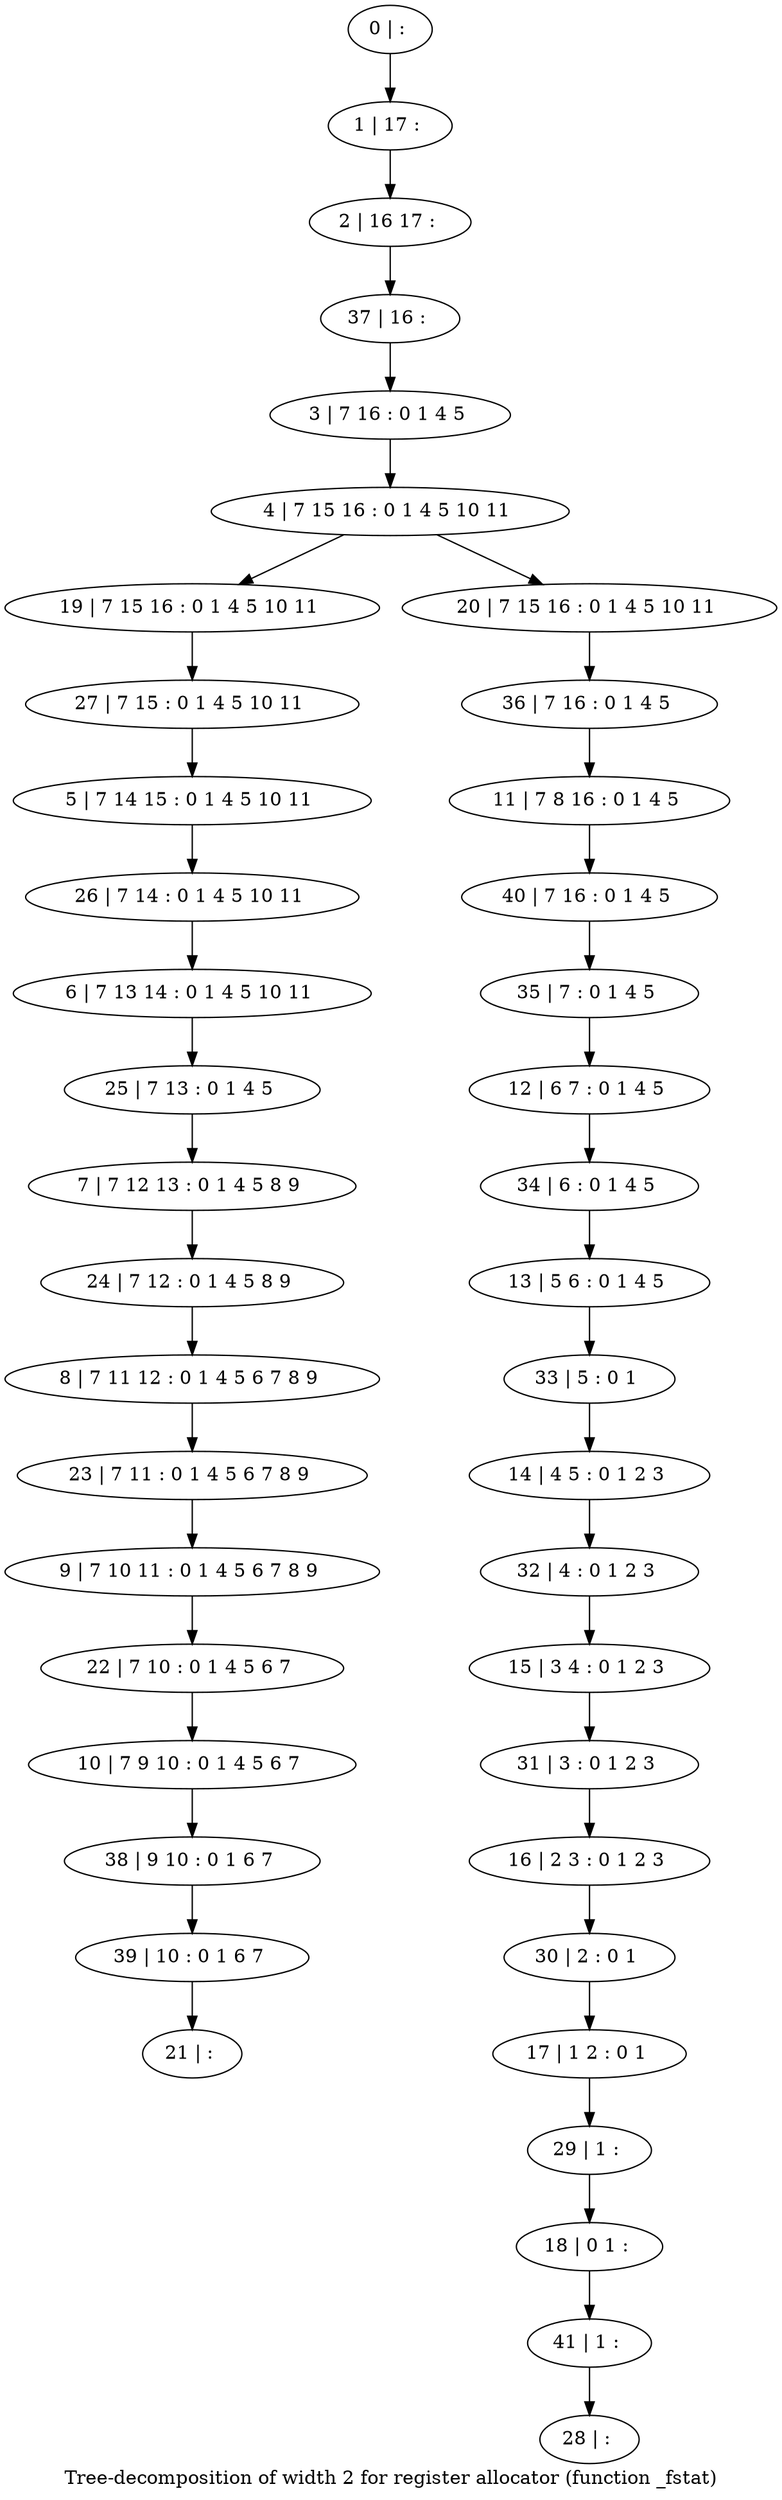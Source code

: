 digraph G {
graph [label="Tree-decomposition of width 2 for register allocator (function _fstat)"]
0[label="0 | : "];
1[label="1 | 17 : "];
2[label="2 | 16 17 : "];
3[label="3 | 7 16 : 0 1 4 5 "];
4[label="4 | 7 15 16 : 0 1 4 5 10 11 "];
5[label="5 | 7 14 15 : 0 1 4 5 10 11 "];
6[label="6 | 7 13 14 : 0 1 4 5 10 11 "];
7[label="7 | 7 12 13 : 0 1 4 5 8 9 "];
8[label="8 | 7 11 12 : 0 1 4 5 6 7 8 9 "];
9[label="9 | 7 10 11 : 0 1 4 5 6 7 8 9 "];
10[label="10 | 7 9 10 : 0 1 4 5 6 7 "];
11[label="11 | 7 8 16 : 0 1 4 5 "];
12[label="12 | 6 7 : 0 1 4 5 "];
13[label="13 | 5 6 : 0 1 4 5 "];
14[label="14 | 4 5 : 0 1 2 3 "];
15[label="15 | 3 4 : 0 1 2 3 "];
16[label="16 | 2 3 : 0 1 2 3 "];
17[label="17 | 1 2 : 0 1 "];
18[label="18 | 0 1 : "];
19[label="19 | 7 15 16 : 0 1 4 5 10 11 "];
20[label="20 | 7 15 16 : 0 1 4 5 10 11 "];
21[label="21 | : "];
22[label="22 | 7 10 : 0 1 4 5 6 7 "];
23[label="23 | 7 11 : 0 1 4 5 6 7 8 9 "];
24[label="24 | 7 12 : 0 1 4 5 8 9 "];
25[label="25 | 7 13 : 0 1 4 5 "];
26[label="26 | 7 14 : 0 1 4 5 10 11 "];
27[label="27 | 7 15 : 0 1 4 5 10 11 "];
28[label="28 | : "];
29[label="29 | 1 : "];
30[label="30 | 2 : 0 1 "];
31[label="31 | 3 : 0 1 2 3 "];
32[label="32 | 4 : 0 1 2 3 "];
33[label="33 | 5 : 0 1 "];
34[label="34 | 6 : 0 1 4 5 "];
35[label="35 | 7 : 0 1 4 5 "];
36[label="36 | 7 16 : 0 1 4 5 "];
37[label="37 | 16 : "];
38[label="38 | 9 10 : 0 1 6 7 "];
39[label="39 | 10 : 0 1 6 7 "];
40[label="40 | 7 16 : 0 1 4 5 "];
41[label="41 | 1 : "];
0->1 ;
1->2 ;
3->4 ;
4->19 ;
4->20 ;
22->10 ;
9->22 ;
23->9 ;
8->23 ;
24->8 ;
7->24 ;
25->7 ;
6->25 ;
26->6 ;
5->26 ;
27->5 ;
19->27 ;
29->18 ;
17->29 ;
30->17 ;
16->30 ;
31->16 ;
15->31 ;
32->15 ;
14->32 ;
33->14 ;
13->33 ;
34->13 ;
12->34 ;
35->12 ;
36->11 ;
20->36 ;
37->3 ;
2->37 ;
10->38 ;
39->21 ;
38->39 ;
40->35 ;
11->40 ;
41->28 ;
18->41 ;
}
